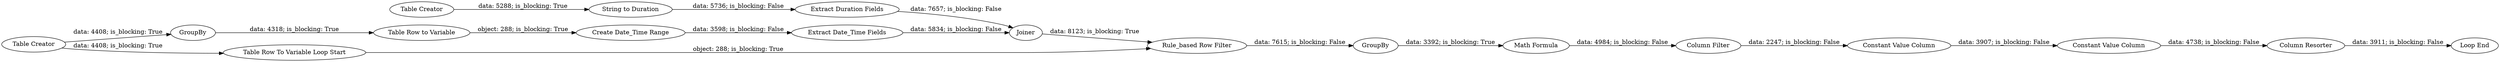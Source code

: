 digraph {
	"-6718354890499559210_76" [label="Constant Value Column"]
	"-6718354890499559210_69" [label="Extract Date_Time Fields"]
	"-6718354890499559210_82" [label="Table Row to Variable"]
	"-6718354890499559210_68" [label="Create Date_Time Range"]
	"-6718354890499559210_90" [label="Column Resorter"]
	"-6718354890499559210_86" [label=Joiner]
	"-6718354890499559210_74" [label="Rule_based Row Filter"]
	"-6718354890499559210_78" [label="Loop End"]
	"-6718354890499559210_77" [label="Constant Value Column"]
	"-6718354890499559210_87" [label="Extract Duration Fields"]
	"-6718354890499559210_83" [label="Table Creator"]
	"-6718354890499559210_66" [label=GroupBy]
	"-6718354890499559210_80" [label="Table Creator"]
	"-6718354890499559210_84" [label="String to Duration"]
	"-6718354890499559210_88" [label="Math Formula"]
	"-6718354890499559210_75" [label=GroupBy]
	"-6718354890499559210_89" [label="Column Filter"]
	"-6718354890499559210_81" [label="Table Row To Variable Loop Start"]
	"-6718354890499559210_77" -> "-6718354890499559210_90" [label="data: 4738; is_blocking: False"]
	"-6718354890499559210_76" -> "-6718354890499559210_77" [label="data: 3907; is_blocking: False"]
	"-6718354890499559210_83" -> "-6718354890499559210_84" [label="data: 5288; is_blocking: True"]
	"-6718354890499559210_69" -> "-6718354890499559210_86" [label="data: 5834; is_blocking: False"]
	"-6718354890499559210_75" -> "-6718354890499559210_88" [label="data: 3392; is_blocking: True"]
	"-6718354890499559210_74" -> "-6718354890499559210_75" [label="data: 7615; is_blocking: False"]
	"-6718354890499559210_86" -> "-6718354890499559210_74" [label="data: 8123; is_blocking: True"]
	"-6718354890499559210_90" -> "-6718354890499559210_78" [label="data: 3911; is_blocking: False"]
	"-6718354890499559210_82" -> "-6718354890499559210_68" [label="object: 288; is_blocking: True"]
	"-6718354890499559210_80" -> "-6718354890499559210_81" [label="data: 4408; is_blocking: True"]
	"-6718354890499559210_84" -> "-6718354890499559210_87" [label="data: 5736; is_blocking: False"]
	"-6718354890499559210_87" -> "-6718354890499559210_86" [label="data: 7657; is_blocking: False"]
	"-6718354890499559210_68" -> "-6718354890499559210_69" [label="data: 3598; is_blocking: False"]
	"-6718354890499559210_88" -> "-6718354890499559210_89" [label="data: 4984; is_blocking: False"]
	"-6718354890499559210_81" -> "-6718354890499559210_74" [label="object: 288; is_blocking: True"]
	"-6718354890499559210_66" -> "-6718354890499559210_82" [label="data: 4318; is_blocking: True"]
	"-6718354890499559210_89" -> "-6718354890499559210_76" [label="data: 2247; is_blocking: False"]
	"-6718354890499559210_80" -> "-6718354890499559210_66" [label="data: 4408; is_blocking: True"]
	rankdir=LR
}
